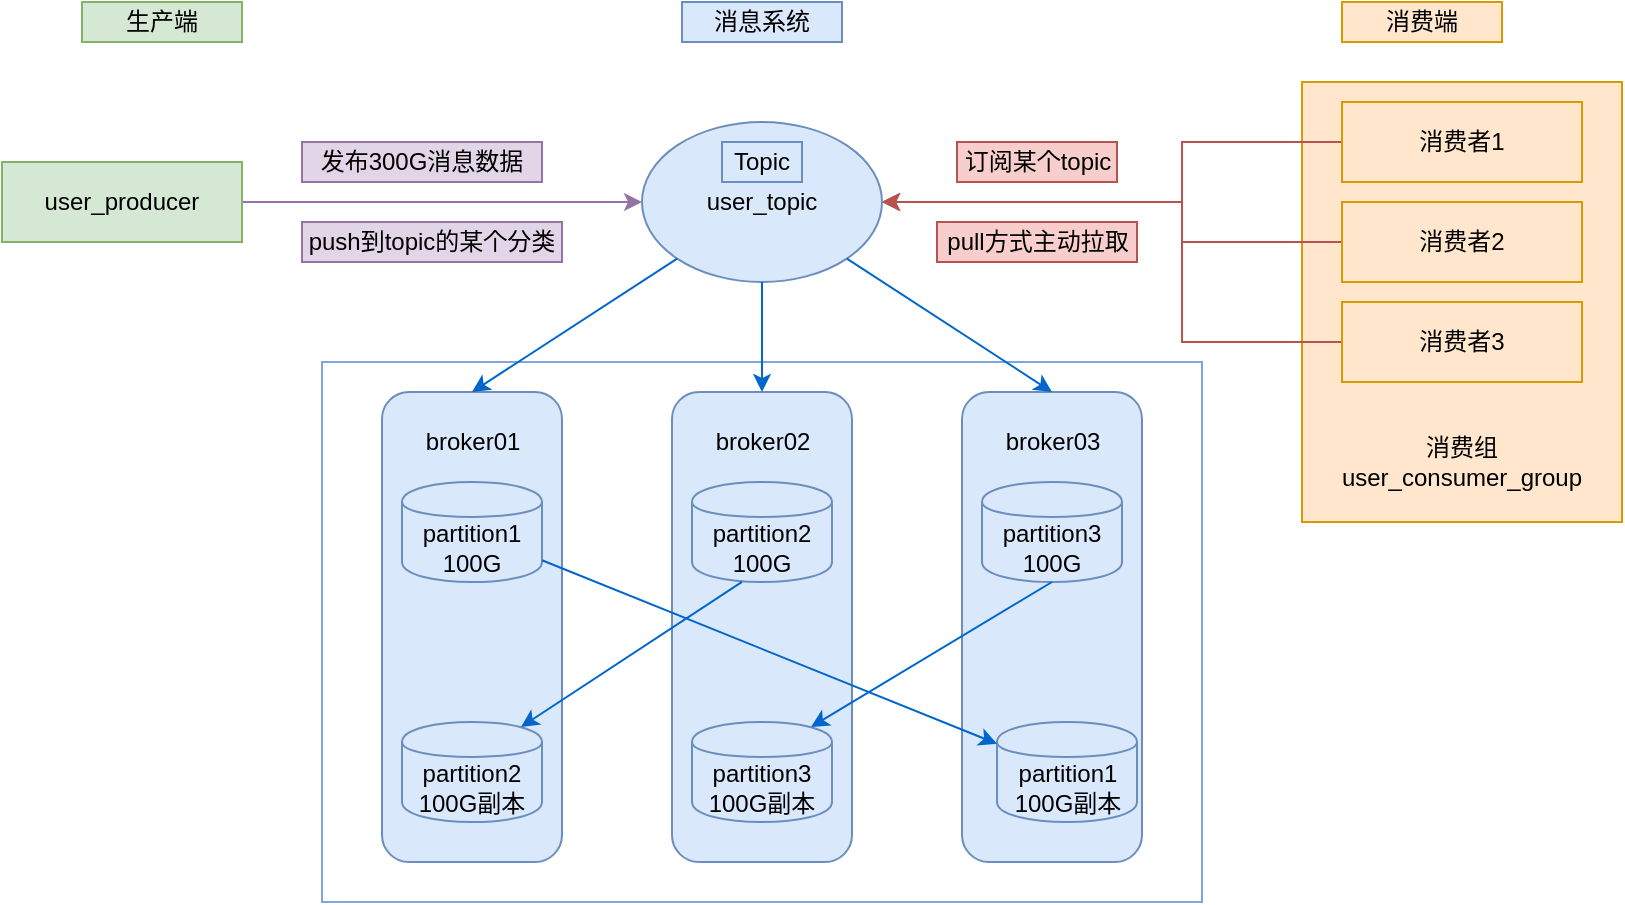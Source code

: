 <mxfile version="12.4.2" type="device" pages="1"><diagram id="rdo3lPLJSrI1LP3_-Vul" name="Page-1"><mxGraphModel dx="946" dy="595" grid="1" gridSize="10" guides="1" tooltips="1" connect="1" arrows="1" fold="1" page="1" pageScale="1" pageWidth="827" pageHeight="1169" math="0" shadow="0"><root><mxCell id="0"/><mxCell id="1" parent="0"/><mxCell id="xQc1Oq50-x0gezZQDejb-21" value="" style="rounded=0;whiteSpace=wrap;html=1;fillColor=#ffe6cc;strokeColor=#d79b00;" vertex="1" parent="1"><mxGeometry x="650" y="60" width="160" height="220" as="geometry"/></mxCell><mxCell id="hzPw7U389rwW98JVx6By-7" style="edgeStyle=orthogonalEdgeStyle;rounded=0;orthogonalLoop=1;jettySize=auto;html=1;entryX=0;entryY=0.25;entryDx=0;entryDy=0;fillColor=#e1d5e7;strokeColor=#9673a6;" parent="1" source="hzPw7U389rwW98JVx6By-2" edge="1"><mxGeometry relative="1" as="geometry"><mxPoint x="320" y="120" as="targetPoint"/></mxGeometry></mxCell><mxCell id="hzPw7U389rwW98JVx6By-2" value="user_producer" style="rounded=0;whiteSpace=wrap;html=1;fillColor=#d5e8d4;strokeColor=#82b366;" parent="1" vertex="1"><mxGeometry y="100" width="120" height="40" as="geometry"/></mxCell><mxCell id="hzPw7U389rwW98JVx6By-9" style="edgeStyle=orthogonalEdgeStyle;rounded=0;orthogonalLoop=1;jettySize=auto;html=1;entryX=1;entryY=0.5;entryDx=0;entryDy=0;fillColor=#f8cecc;strokeColor=#b85450;" parent="1" source="hzPw7U389rwW98JVx6By-3" edge="1" target="hzPw7U389rwW98JVx6By-19"><mxGeometry relative="1" as="geometry"><mxPoint x="600" y="110" as="targetPoint"/><Array as="points"><mxPoint x="590" y="90"/><mxPoint x="590" y="120"/></Array></mxGeometry></mxCell><mxCell id="hzPw7U389rwW98JVx6By-3" value="消费者1" style="rounded=0;whiteSpace=wrap;html=1;fillColor=#ffe6cc;strokeColor=#d79b00;" parent="1" vertex="1"><mxGeometry x="670" y="70" width="120" height="40" as="geometry"/></mxCell><mxCell id="xQc1Oq50-x0gezZQDejb-3" style="edgeStyle=orthogonalEdgeStyle;rounded=0;orthogonalLoop=1;jettySize=auto;html=1;fillColor=#f8cecc;strokeColor=#b85450;" edge="1" parent="1" source="hzPw7U389rwW98JVx6By-5"><mxGeometry relative="1" as="geometry"><mxPoint x="440" y="120" as="targetPoint"/><Array as="points"><mxPoint x="590" y="140"/><mxPoint x="590" y="120"/></Array></mxGeometry></mxCell><mxCell id="hzPw7U389rwW98JVx6By-5" value="消费者2" style="rounded=0;whiteSpace=wrap;html=1;fillColor=#ffe6cc;strokeColor=#d79b00;" parent="1" vertex="1"><mxGeometry x="670" y="120" width="120" height="40" as="geometry"/></mxCell><mxCell id="xQc1Oq50-x0gezZQDejb-2" style="edgeStyle=orthogonalEdgeStyle;rounded=0;orthogonalLoop=1;jettySize=auto;html=1;entryX=1;entryY=0.5;entryDx=0;entryDy=0;fillColor=#f8cecc;strokeColor=#b85450;" edge="1" parent="1" source="hzPw7U389rwW98JVx6By-6" target="hzPw7U389rwW98JVx6By-19"><mxGeometry relative="1" as="geometry"><Array as="points"><mxPoint x="590" y="190"/><mxPoint x="590" y="120"/></Array></mxGeometry></mxCell><mxCell id="hzPw7U389rwW98JVx6By-6" value="消费者3" style="rounded=0;whiteSpace=wrap;html=1;fillColor=#ffe6cc;strokeColor=#d79b00;" parent="1" vertex="1"><mxGeometry x="670" y="170" width="120" height="40" as="geometry"/></mxCell><mxCell id="hzPw7U389rwW98JVx6By-13" value="发布300G消息数据" style="text;html=1;strokeColor=#9673a6;fillColor=#e1d5e7;align=center;verticalAlign=middle;whiteSpace=wrap;rounded=0;" parent="1" vertex="1"><mxGeometry x="150" y="90" width="120" height="20" as="geometry"/></mxCell><mxCell id="hzPw7U389rwW98JVx6By-14" value="订阅某个topic" style="text;html=1;strokeColor=#b85450;fillColor=#f8cecc;align=center;verticalAlign=middle;whiteSpace=wrap;rounded=0;" parent="1" vertex="1"><mxGeometry x="477.5" y="90" width="80" height="20" as="geometry"/></mxCell><mxCell id="hzPw7U389rwW98JVx6By-19" value="user_topic" style="ellipse;whiteSpace=wrap;html=1;fillColor=#dae8fc;strokeColor=#6c8ebf;" parent="1" vertex="1"><mxGeometry x="320" y="80" width="120" height="80" as="geometry"/></mxCell><mxCell id="hzPw7U389rwW98JVx6By-20" value="生产端" style="text;html=1;strokeColor=#82b366;fillColor=#d5e8d4;align=center;verticalAlign=middle;whiteSpace=wrap;rounded=0;" parent="1" vertex="1"><mxGeometry x="40" y="20" width="80" height="20" as="geometry"/></mxCell><mxCell id="hzPw7U389rwW98JVx6By-22" value="消息系统" style="text;html=1;strokeColor=#6c8ebf;fillColor=#dae8fc;align=center;verticalAlign=middle;whiteSpace=wrap;rounded=0;" parent="1" vertex="1"><mxGeometry x="340" y="20" width="80" height="20" as="geometry"/></mxCell><mxCell id="hzPw7U389rwW98JVx6By-23" value="消费端" style="text;html=1;strokeColor=#d79b00;fillColor=#ffe6cc;align=center;verticalAlign=middle;whiteSpace=wrap;rounded=0;" parent="1" vertex="1"><mxGeometry x="670" y="20" width="80" height="20" as="geometry"/></mxCell><mxCell id="hzPw7U389rwW98JVx6By-25" value="" style="rounded=0;whiteSpace=wrap;html=1;strokeColor=#7EA6E0;" parent="1" vertex="1"><mxGeometry x="160" y="200" width="440" height="270" as="geometry"/></mxCell><mxCell id="hzPw7U389rwW98JVx6By-26" value="" style="rounded=1;whiteSpace=wrap;html=1;fillColor=#dae8fc;strokeColor=#6c8ebf;" parent="1" vertex="1"><mxGeometry x="190" y="215" width="90" height="235" as="geometry"/></mxCell><mxCell id="hzPw7U389rwW98JVx6By-27" value="broker01" style="text;html=1;strokeColor=none;fillColor=none;align=center;verticalAlign=middle;whiteSpace=wrap;rounded=0;" parent="1" vertex="1"><mxGeometry x="207.5" y="230" width="55" height="20" as="geometry"/></mxCell><mxCell id="hzPw7U389rwW98JVx6By-28" value="" style="rounded=1;whiteSpace=wrap;html=1;fillColor=#dae8fc;strokeColor=#6c8ebf;" parent="1" vertex="1"><mxGeometry x="335" y="215" width="90" height="235" as="geometry"/></mxCell><mxCell id="hzPw7U389rwW98JVx6By-29" value="broker02" style="text;html=1;strokeColor=none;fillColor=none;align=center;verticalAlign=middle;whiteSpace=wrap;rounded=0;" parent="1" vertex="1"><mxGeometry x="352.5" y="230" width="55" height="20" as="geometry"/></mxCell><mxCell id="hzPw7U389rwW98JVx6By-30" value="" style="rounded=1;whiteSpace=wrap;html=1;fillColor=#dae8fc;strokeColor=#6c8ebf;" parent="1" vertex="1"><mxGeometry x="480" y="215" width="90" height="235" as="geometry"/></mxCell><mxCell id="hzPw7U389rwW98JVx6By-31" value="broker03" style="text;html=1;strokeColor=none;fillColor=none;align=center;verticalAlign=middle;whiteSpace=wrap;rounded=0;" parent="1" vertex="1"><mxGeometry x="497.5" y="230" width="55" height="20" as="geometry"/></mxCell><mxCell id="hzPw7U389rwW98JVx6By-32" value="Topic" style="text;html=1;strokeColor=#6c8ebf;fillColor=#dae8fc;align=center;verticalAlign=middle;whiteSpace=wrap;rounded=0;" parent="1" vertex="1"><mxGeometry x="360" y="90" width="40" height="20" as="geometry"/></mxCell><mxCell id="xQc1Oq50-x0gezZQDejb-4" value="push到topic的某个分类" style="text;html=1;strokeColor=#9673a6;fillColor=#e1d5e7;align=center;verticalAlign=middle;whiteSpace=wrap;rounded=0;" vertex="1" parent="1"><mxGeometry x="150" y="130" width="130" height="20" as="geometry"/></mxCell><mxCell id="xQc1Oq50-x0gezZQDejb-6" value="pull方式主动拉取" style="text;html=1;strokeColor=#b85450;fillColor=#f8cecc;align=center;verticalAlign=middle;whiteSpace=wrap;rounded=0;" vertex="1" parent="1"><mxGeometry x="467.5" y="130" width="100" height="20" as="geometry"/></mxCell><mxCell id="xQc1Oq50-x0gezZQDejb-8" value="partition1&lt;br&gt;100G" style="shape=cylinder;whiteSpace=wrap;html=1;boundedLbl=1;backgroundOutline=1;fillColor=#dae8fc;strokeColor=#6c8ebf;" vertex="1" parent="1"><mxGeometry x="200" y="260" width="70" height="50" as="geometry"/></mxCell><mxCell id="xQc1Oq50-x0gezZQDejb-10" value="partition2&lt;br&gt;100G副本" style="shape=cylinder;whiteSpace=wrap;html=1;boundedLbl=1;backgroundOutline=1;fillColor=#dae8fc;strokeColor=#6c8ebf;" vertex="1" parent="1"><mxGeometry x="200" y="380" width="70" height="50" as="geometry"/></mxCell><mxCell id="xQc1Oq50-x0gezZQDejb-14" value="partition2&lt;br&gt;100G" style="shape=cylinder;whiteSpace=wrap;html=1;boundedLbl=1;backgroundOutline=1;fillColor=#dae8fc;strokeColor=#6c8ebf;" vertex="1" parent="1"><mxGeometry x="345" y="260" width="70" height="50" as="geometry"/></mxCell><mxCell id="xQc1Oq50-x0gezZQDejb-15" value="partition3&lt;br&gt;100G副本" style="shape=cylinder;whiteSpace=wrap;html=1;boundedLbl=1;backgroundOutline=1;fillColor=#dae8fc;strokeColor=#6c8ebf;" vertex="1" parent="1"><mxGeometry x="345" y="380" width="70" height="50" as="geometry"/></mxCell><mxCell id="xQc1Oq50-x0gezZQDejb-16" value="partition3&lt;br&gt;100G" style="shape=cylinder;whiteSpace=wrap;html=1;boundedLbl=1;backgroundOutline=1;fillColor=#dae8fc;strokeColor=#6c8ebf;" vertex="1" parent="1"><mxGeometry x="490" y="260" width="70" height="50" as="geometry"/></mxCell><mxCell id="xQc1Oq50-x0gezZQDejb-17" value="partition1&lt;br&gt;100G副本" style="shape=cylinder;whiteSpace=wrap;html=1;boundedLbl=1;backgroundOutline=1;fillColor=#dae8fc;strokeColor=#6c8ebf;" vertex="1" parent="1"><mxGeometry x="497.5" y="380" width="70" height="50" as="geometry"/></mxCell><mxCell id="xQc1Oq50-x0gezZQDejb-18" value="" style="endArrow=classic;html=1;strokeColor=#0066CC;" edge="1" parent="1" source="xQc1Oq50-x0gezZQDejb-8" target="xQc1Oq50-x0gezZQDejb-17"><mxGeometry width="50" height="50" relative="1" as="geometry"><mxPoint x="630" y="370" as="sourcePoint"/><mxPoint x="680" y="320" as="targetPoint"/></mxGeometry></mxCell><mxCell id="xQc1Oq50-x0gezZQDejb-19" value="" style="endArrow=classic;html=1;exitX=0.389;exitY=0.404;exitDx=0;exitDy=0;exitPerimeter=0;entryX=0.85;entryY=0.05;entryDx=0;entryDy=0;entryPerimeter=0;strokeColor=#0066CC;" edge="1" parent="1" source="hzPw7U389rwW98JVx6By-28" target="xQc1Oq50-x0gezZQDejb-10"><mxGeometry width="50" height="50" relative="1" as="geometry"><mxPoint x="680" y="340" as="sourcePoint"/><mxPoint x="730" y="290" as="targetPoint"/></mxGeometry></mxCell><mxCell id="xQc1Oq50-x0gezZQDejb-20" value="" style="endArrow=classic;html=1;entryX=0.85;entryY=0.05;entryDx=0;entryDy=0;entryPerimeter=0;exitX=0.5;exitY=1;exitDx=0;exitDy=0;strokeColor=#0066CC;" edge="1" parent="1" source="xQc1Oq50-x0gezZQDejb-16" target="xQc1Oq50-x0gezZQDejb-15"><mxGeometry width="50" height="50" relative="1" as="geometry"><mxPoint x="680" y="360" as="sourcePoint"/><mxPoint x="730" y="310" as="targetPoint"/></mxGeometry></mxCell><mxCell id="xQc1Oq50-x0gezZQDejb-22" value="消费组user_consumer_group" style="text;html=1;strokeColor=none;fillColor=none;align=center;verticalAlign=middle;whiteSpace=wrap;rounded=0;" vertex="1" parent="1"><mxGeometry x="665" y="240" width="130" height="20" as="geometry"/></mxCell><mxCell id="xQc1Oq50-x0gezZQDejb-23" value="" style="endArrow=classic;html=1;strokeColor=#0066CC;exitX=0;exitY=1;exitDx=0;exitDy=0;entryX=0.5;entryY=0;entryDx=0;entryDy=0;" edge="1" parent="1" source="hzPw7U389rwW98JVx6By-19" target="hzPw7U389rwW98JVx6By-26"><mxGeometry width="50" height="50" relative="1" as="geometry"><mxPoint x="360" y="230" as="sourcePoint"/><mxPoint x="410" y="180" as="targetPoint"/></mxGeometry></mxCell><mxCell id="xQc1Oq50-x0gezZQDejb-24" value="" style="endArrow=classic;html=1;strokeColor=#0066CC;exitX=0.5;exitY=1;exitDx=0;exitDy=0;" edge="1" parent="1" source="hzPw7U389rwW98JVx6By-19" target="hzPw7U389rwW98JVx6By-28"><mxGeometry width="50" height="50" relative="1" as="geometry"><mxPoint x="430" y="220" as="sourcePoint"/><mxPoint x="480" y="170" as="targetPoint"/></mxGeometry></mxCell><mxCell id="xQc1Oq50-x0gezZQDejb-25" value="" style="endArrow=classic;html=1;strokeColor=#0066CC;exitX=1;exitY=1;exitDx=0;exitDy=0;entryX=0.5;entryY=0;entryDx=0;entryDy=0;" edge="1" parent="1" source="hzPw7U389rwW98JVx6By-19" target="hzPw7U389rwW98JVx6By-30"><mxGeometry width="50" height="50" relative="1" as="geometry"><mxPoint x="500" y="220" as="sourcePoint"/><mxPoint x="550" y="170" as="targetPoint"/></mxGeometry></mxCell></root></mxGraphModel></diagram></mxfile>